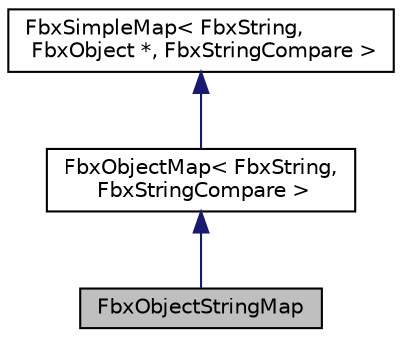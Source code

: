 digraph "FbxObjectStringMap"
{
  edge [fontname="Helvetica",fontsize="10",labelfontname="Helvetica",labelfontsize="10"];
  node [fontname="Helvetica",fontsize="10",shape=record];
  Node3 [label="FbxObjectStringMap",height=0.2,width=0.4,color="black", fillcolor="grey75", style="filled", fontcolor="black"];
  Node4 -> Node3 [dir="back",color="midnightblue",fontsize="10",style="solid",fontname="Helvetica"];
  Node4 [label="FbxObjectMap\< FbxString,\l FbxStringCompare \>",height=0.2,width=0.4,color="black", fillcolor="white", style="filled",URL="$class_fbx_object_map.html"];
  Node5 -> Node4 [dir="back",color="midnightblue",fontsize="10",style="solid",fontname="Helvetica"];
  Node5 [label="FbxSimpleMap\< FbxString,\l FbxObject *, FbxStringCompare \>",height=0.2,width=0.4,color="black", fillcolor="white", style="filled",URL="$class_fbx_simple_map.html"];
}
